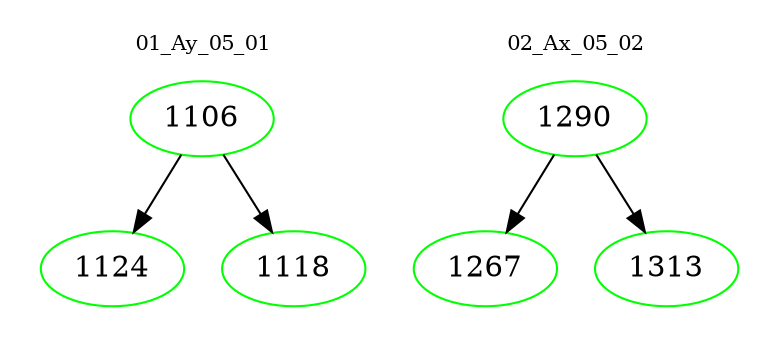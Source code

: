 digraph{
subgraph cluster_0 {
color = white
label = "01_Ay_05_01";
fontsize=10;
T0_1106 [label="1106", color="green"]
T0_1106 -> T0_1124 [color="black"]
T0_1124 [label="1124", color="green"]
T0_1106 -> T0_1118 [color="black"]
T0_1118 [label="1118", color="green"]
}
subgraph cluster_1 {
color = white
label = "02_Ax_05_02";
fontsize=10;
T1_1290 [label="1290", color="green"]
T1_1290 -> T1_1267 [color="black"]
T1_1267 [label="1267", color="green"]
T1_1290 -> T1_1313 [color="black"]
T1_1313 [label="1313", color="green"]
}
}
